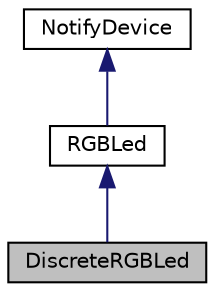 digraph "DiscreteRGBLed"
{
 // INTERACTIVE_SVG=YES
  edge [fontname="Helvetica",fontsize="10",labelfontname="Helvetica",labelfontsize="10"];
  node [fontname="Helvetica",fontsize="10",shape=record];
  Node1 [label="DiscreteRGBLed",height=0.2,width=0.4,color="black", fillcolor="grey75", style="filled", fontcolor="black"];
  Node2 -> Node1 [dir="back",color="midnightblue",fontsize="10",style="solid",fontname="Helvetica"];
  Node2 [label="RGBLed",height=0.2,width=0.4,color="black", fillcolor="white", style="filled",URL="$classRGBLed.html"];
  Node3 -> Node2 [dir="back",color="midnightblue",fontsize="10",style="solid",fontname="Helvetica"];
  Node3 [label="NotifyDevice",height=0.2,width=0.4,color="black", fillcolor="white", style="filled",URL="$classNotifyDevice.html"];
}
